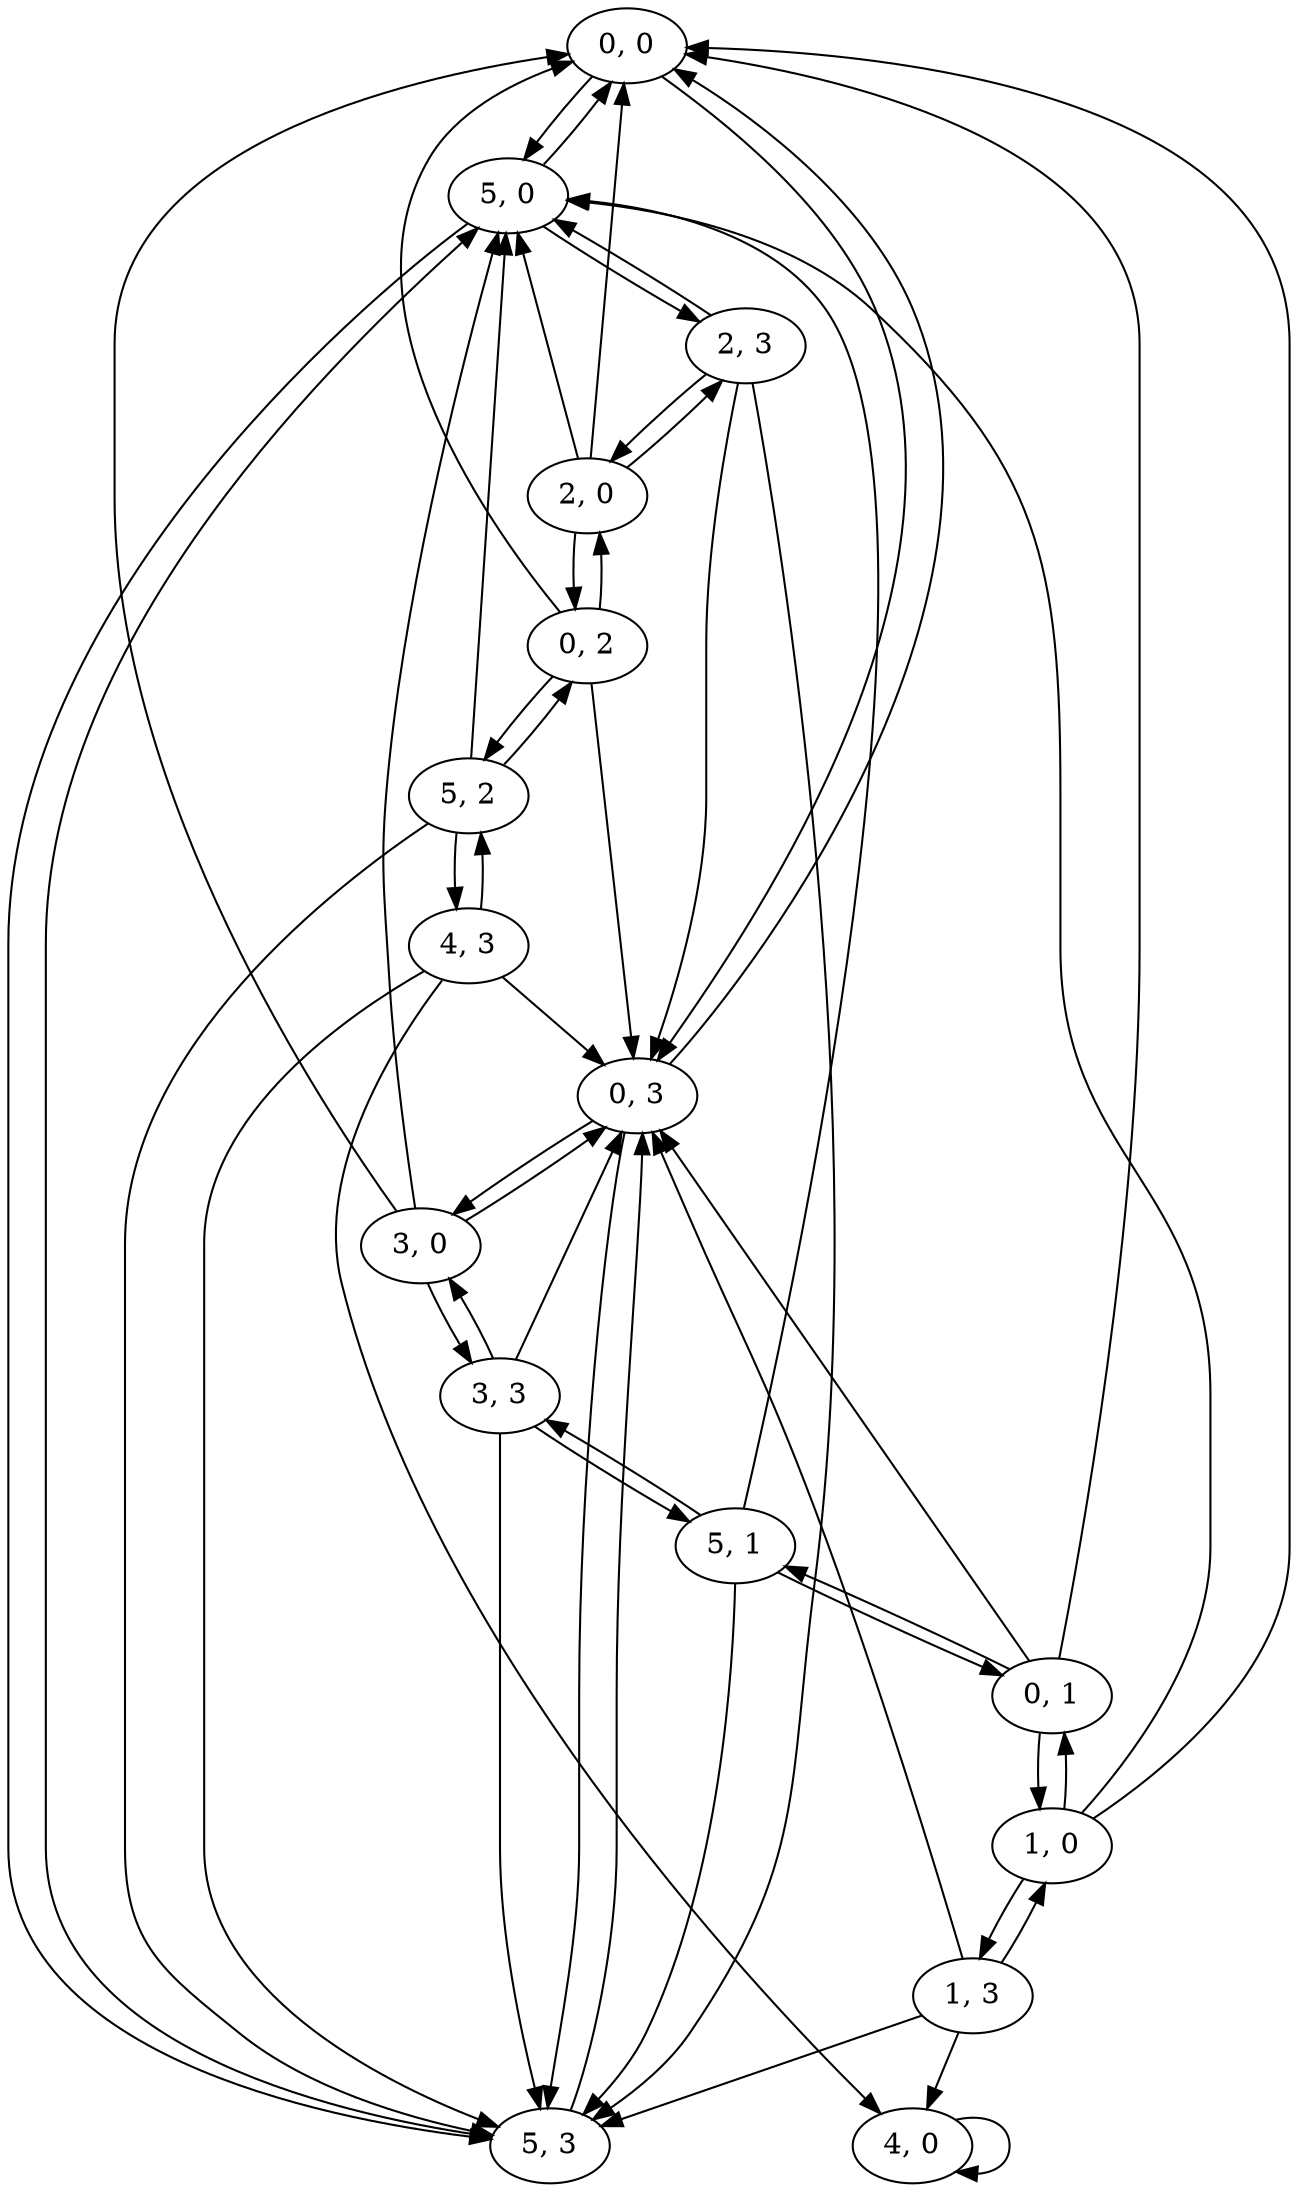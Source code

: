 digraph sceau {
	"0, 0" -> "5, 0"
	"0, 0" -> "0, 3"
	"0, 3" -> "5, 3"
	"0, 3" -> "0, 0"
	"0, 3" -> "3, 0"
	"3, 0" -> "0, 0"
	"3, 0" -> "5, 0"
	"3, 0" -> "0, 3"
	"3, 0" -> "3, 3"
	"3, 3" -> "0, 3"
	"3, 3" -> "5, 3"
	"3, 3" -> "3, 0"
	"3, 3" -> "5, 1"
	"5, 1" -> "0, 1"
	"5, 1" -> "3, 3"
	"5, 1" -> "5, 0"
	"5, 1" -> "5, 3"
	"5, 3" -> "0, 3"
	"5, 3" -> "5, 0"
	"5, 0" -> "0, 0"
	"5, 0" -> "2, 3"
	"5, 0" -> "5, 3"
	"2, 3" -> "0, 3"
	"2, 3" -> "5, 3"
	"2, 3" -> "2, 0"
	"2, 3" -> "5, 0"
	"2, 0" -> "0, 0"
	"2, 0" -> "5, 0"
	"2, 0" -> "0, 2"
	"2, 0" -> "2, 3"
	"0, 2" -> "5, 2"
	"0, 2" -> "0, 0"
	"0, 2" -> "0, 3"
	"0, 2" -> "2, 0"
	"5, 2" -> "0, 2"
	"5, 2" -> "4, 3"
	"5, 2" -> "5, 0"
	"5, 2" -> "5, 3"
	"4, 3" -> "0, 3"
	"4, 3" -> "5, 3"
	"4, 3" -> "4, 0"
	"4, 3" -> "5, 2"
	"4, 0" -> "4, 0"
	"0, 1" -> "5, 1"
	"0, 1" -> "0, 0"
	"0, 1" -> "0, 3"
	"0, 1" -> "1, 0"
	"1, 0" -> "0, 0"
	"1, 0" -> "5, 0"
	"1, 0" -> "0, 1"
	"1, 0" -> "1, 3"
	"1, 3" -> "0, 3"
	"1, 3" -> "5, 3"
	"1, 3" -> "1, 0"
	"1, 3" -> "4, 0"
}
